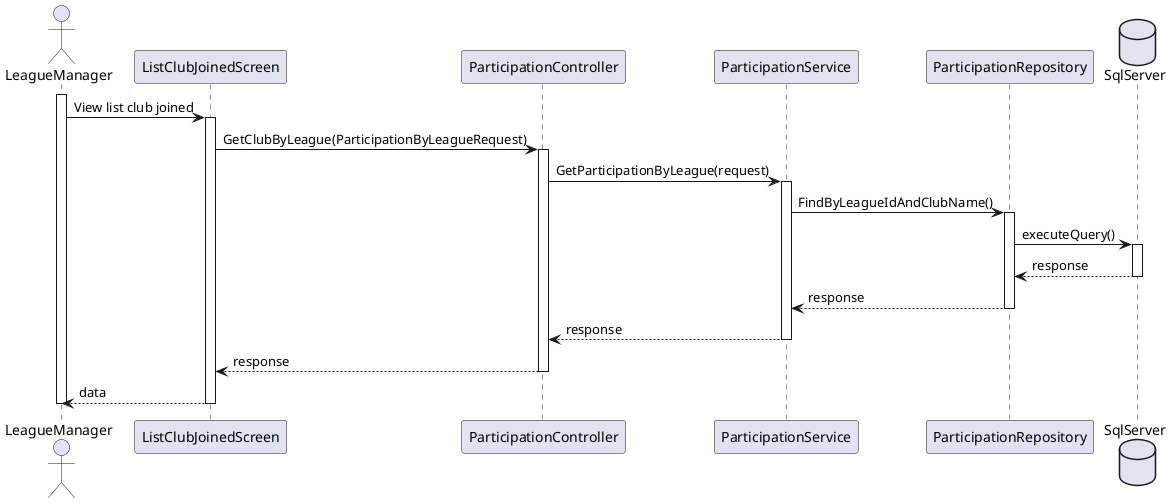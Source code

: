 @startuml League Club Joined League
actor LeagueManager
participant ListClubJoinedScreen
participant ParticipationController
participant ParticipationService
participant ParticipationRepository
database SqlServer

activate LeagueManager
    LeagueManager -> ListClubJoinedScreen: View list club joined
    activate ListClubJoinedScreen
        ListClubJoinedScreen -> ParticipationController: GetClubByLeague(ParticipationByLeagueRequest)
        activate ParticipationController
            ParticipationController -> ParticipationService: GetParticipationByLeague(request)
            activate ParticipationService
                ParticipationService -> ParticipationRepository: FindByLeagueIdAndClubName()
                activate ParticipationRepository
                    ParticipationRepository -> SqlServer: executeQuery()
                    activate SqlServer
                        SqlServer --> ParticipationRepository: response
                    deactivate SqlServer
                    ParticipationRepository --> ParticipationService: response
                deactivate ParticipationRepository
                ParticipationService --> ParticipationController: response
            deactivate ParticipationService
            ParticipationController --> ListClubJoinedScreen: response
        deactivate ParticipationController
        ListClubJoinedScreen --> LeagueManager: data
    deactivate ListClubJoinedScreen
deactivate LeagueManager
@enduml